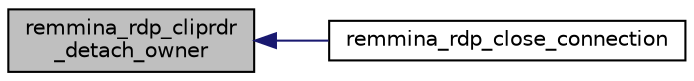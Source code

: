 digraph "remmina_rdp_cliprdr_detach_owner"
{
  edge [fontname="Helvetica",fontsize="10",labelfontname="Helvetica",labelfontsize="10"];
  node [fontname="Helvetica",fontsize="10",shape=record];
  rankdir="LR";
  Node10 [label="remmina_rdp_cliprdr\l_detach_owner",height=0.2,width=0.4,color="black", fillcolor="grey75", style="filled", fontcolor="black"];
  Node10 -> Node11 [dir="back",color="midnightblue",fontsize="10",style="solid",fontname="Helvetica"];
  Node11 [label="remmina_rdp_close_connection",height=0.2,width=0.4,color="black", fillcolor="white", style="filled",URL="$rdp__plugin_8c.html#a1beaae641f40fc4fbcafe84846a2eb76"];
}

